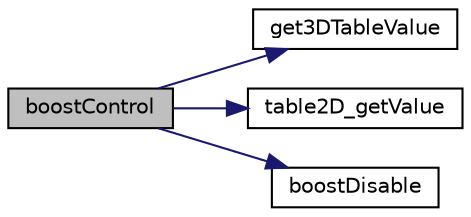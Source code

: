 digraph "boostControl"
{
 // LATEX_PDF_SIZE
  edge [fontname="Helvetica",fontsize="10",labelfontname="Helvetica",labelfontsize="10"];
  node [fontname="Helvetica",fontsize="10",shape=record];
  rankdir="LR";
  Node0 [label="boostControl",height=0.2,width=0.4,color="black", fillcolor="grey75", style="filled", fontcolor="black",tooltip=" "];
  Node0 -> Node1 [color="midnightblue",fontsize="10",style="solid",fontname="Helvetica"];
  Node1 [label="get3DTableValue",height=0.2,width=0.4,color="black", fillcolor="white", style="filled",URL="$table_8h.html#abcb4d91b651f8d47cbaae711ed938a0f",tooltip=" "];
  Node0 -> Node2 [color="midnightblue",fontsize="10",style="solid",fontname="Helvetica"];
  Node2 [label="table2D_getValue",height=0.2,width=0.4,color="black", fillcolor="white", style="filled",URL="$table_8h.html#a462f96f099a0c20647d0a29e96e2e80c",tooltip=" "];
  Node0 -> Node3 [color="midnightblue",fontsize="10",style="solid",fontname="Helvetica"];
  Node3 [label="boostDisable",height=0.2,width=0.4,color="black", fillcolor="white", style="filled",URL="$auxiliaries_8ino.html#ad931907ddf93c1a1098a7836268c6476",tooltip=" "];
}
